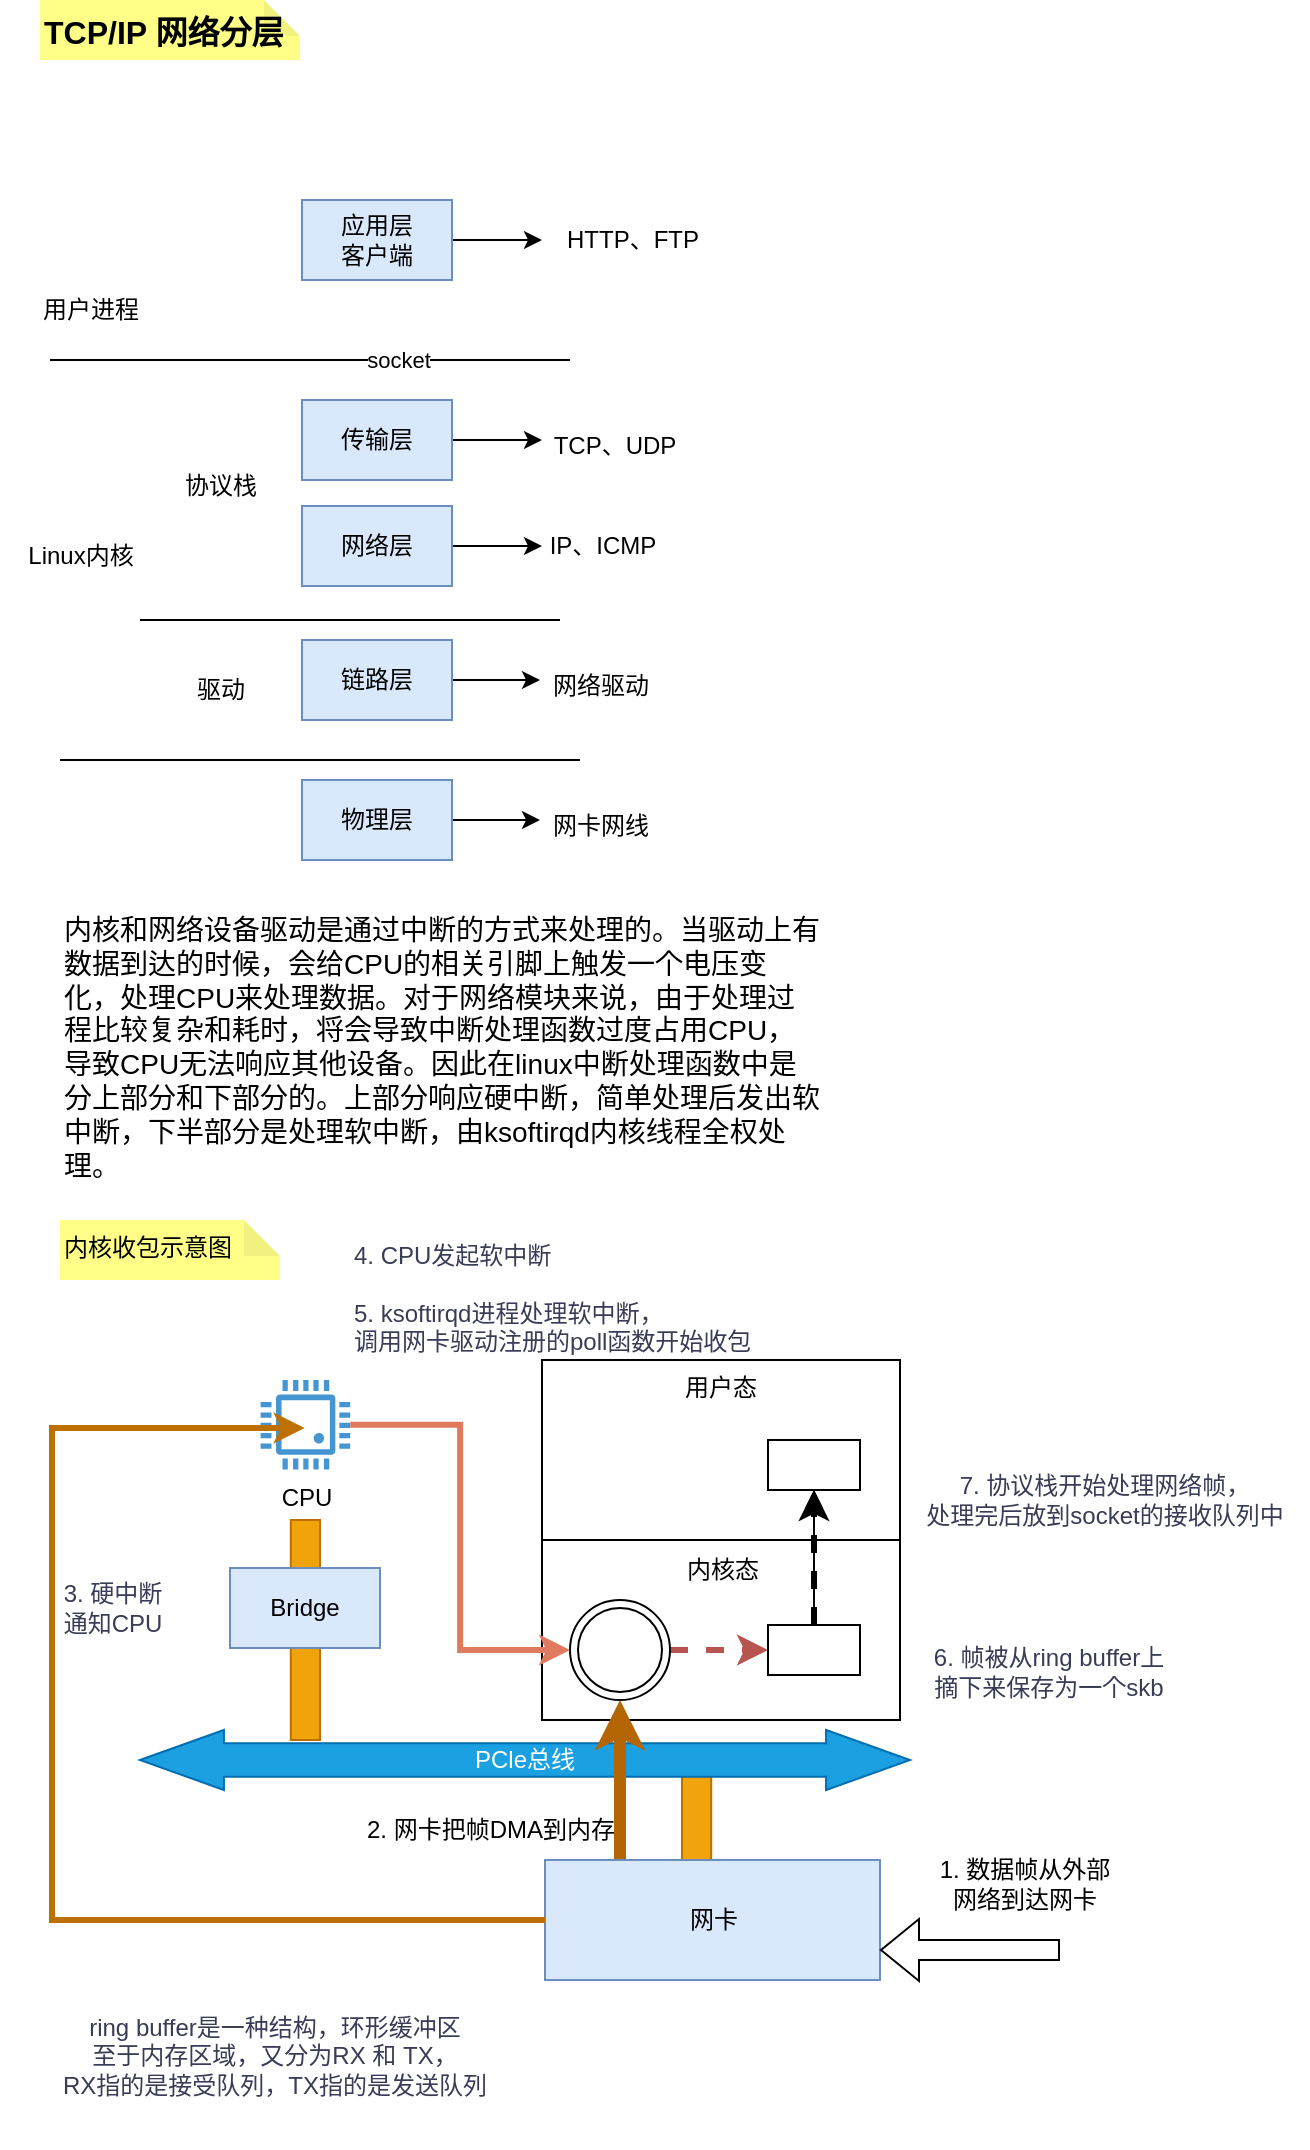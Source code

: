 <mxfile version="24.6.4" type="github">
  <diagram name="第 1 页" id="lCkcz3Zl63JNi4f7n_hy">
    <mxGraphModel dx="794" dy="420" grid="1" gridSize="6" guides="1" tooltips="1" connect="1" arrows="1" fold="1" page="1" pageScale="1" pageWidth="827" pageHeight="1169" math="0" shadow="0">
      <root>
        <mxCell id="0" />
        <mxCell id="1" parent="0" />
        <mxCell id="bQfD7yy9uqaKVajtqMiU-53" value="" style="rounded=0;whiteSpace=wrap;html=1;fillColor=#f0a30a;strokeColor=#BD7000;fontColor=#000000;" vertex="1" parent="1">
          <mxGeometry x="351" y="910" width="14.6" height="90" as="geometry" />
        </mxCell>
        <mxCell id="bQfD7yy9uqaKVajtqMiU-43" value="" style="rounded=0;whiteSpace=wrap;html=1;fillColor=#f0a30a;strokeColor=#BD7000;fontColor=#000000;" vertex="1" parent="1">
          <mxGeometry x="155.4" y="790" width="14.6" height="110" as="geometry" />
        </mxCell>
        <mxCell id="bQfD7yy9uqaKVajtqMiU-1" value="TCP/IP 网络分层" style="shape=note;whiteSpace=wrap;html=1;backgroundOutline=1;darkOpacity=0.05;fillColor=#ffff88;strokeColor=none;horizontal=1;align=left;verticalAlign=top;size=18;fontSize=16;fontStyle=1" vertex="1" parent="1">
          <mxGeometry x="30" y="30" width="130" height="30" as="geometry" />
        </mxCell>
        <mxCell id="bQfD7yy9uqaKVajtqMiU-6" style="edgeStyle=orthogonalEdgeStyle;rounded=0;orthogonalLoop=1;jettySize=auto;html=1;" edge="1" parent="1" source="bQfD7yy9uqaKVajtqMiU-3">
          <mxGeometry relative="1" as="geometry">
            <mxPoint x="281" y="150" as="targetPoint" />
          </mxGeometry>
        </mxCell>
        <mxCell id="bQfD7yy9uqaKVajtqMiU-3" value="应用层&lt;div&gt;客户端&lt;/div&gt;" style="rounded=0;whiteSpace=wrap;html=1;align=center;verticalAlign=middle;fillColor=#dae8fc;strokeColor=#6c8ebf;" vertex="1" parent="1">
          <mxGeometry x="161" y="130" width="75" height="40" as="geometry" />
        </mxCell>
        <mxCell id="bQfD7yy9uqaKVajtqMiU-4" value="" style="endArrow=none;html=1;rounded=0;" edge="1" parent="1">
          <mxGeometry width="50" height="50" relative="1" as="geometry">
            <mxPoint x="80" y="340" as="sourcePoint" />
            <mxPoint x="290" y="340" as="targetPoint" />
          </mxGeometry>
        </mxCell>
        <mxCell id="bQfD7yy9uqaKVajtqMiU-7" value="HTTP、FTP" style="text;html=1;align=center;verticalAlign=middle;resizable=0;points=[];autosize=1;strokeColor=none;fillColor=none;" vertex="1" parent="1">
          <mxGeometry x="281" y="135" width="90" height="30" as="geometry" />
        </mxCell>
        <mxCell id="bQfD7yy9uqaKVajtqMiU-8" value="用户进程" style="text;html=1;align=center;verticalAlign=middle;resizable=0;points=[];autosize=1;strokeColor=none;fillColor=none;" vertex="1" parent="1">
          <mxGeometry x="20" y="170" width="70" height="30" as="geometry" />
        </mxCell>
        <mxCell id="bQfD7yy9uqaKVajtqMiU-9" value="Linux内核" style="text;html=1;align=center;verticalAlign=middle;resizable=0;points=[];autosize=1;strokeColor=none;fillColor=none;" vertex="1" parent="1">
          <mxGeometry x="10" y="293" width="80" height="30" as="geometry" />
        </mxCell>
        <mxCell id="bQfD7yy9uqaKVajtqMiU-18" style="edgeStyle=orthogonalEdgeStyle;rounded=0;orthogonalLoop=1;jettySize=auto;html=1;" edge="1" parent="1" source="bQfD7yy9uqaKVajtqMiU-11">
          <mxGeometry relative="1" as="geometry">
            <mxPoint x="281" y="250" as="targetPoint" />
          </mxGeometry>
        </mxCell>
        <mxCell id="bQfD7yy9uqaKVajtqMiU-11" value="传输层" style="rounded=0;whiteSpace=wrap;html=1;align=center;verticalAlign=middle;fillColor=#dae8fc;strokeColor=#6c8ebf;" vertex="1" parent="1">
          <mxGeometry x="161" y="230" width="75" height="40" as="geometry" />
        </mxCell>
        <mxCell id="bQfD7yy9uqaKVajtqMiU-20" value="" style="edgeStyle=orthogonalEdgeStyle;rounded=0;orthogonalLoop=1;jettySize=auto;html=1;" edge="1" parent="1" source="bQfD7yy9uqaKVajtqMiU-12">
          <mxGeometry relative="1" as="geometry">
            <mxPoint x="281" y="303" as="targetPoint" />
          </mxGeometry>
        </mxCell>
        <mxCell id="bQfD7yy9uqaKVajtqMiU-12" value="网络层" style="rounded=0;whiteSpace=wrap;html=1;align=center;verticalAlign=middle;fillColor=#dae8fc;strokeColor=#6c8ebf;" vertex="1" parent="1">
          <mxGeometry x="161" y="283" width="75" height="40" as="geometry" />
        </mxCell>
        <mxCell id="bQfD7yy9uqaKVajtqMiU-28" style="edgeStyle=orthogonalEdgeStyle;rounded=0;orthogonalLoop=1;jettySize=auto;html=1;" edge="1" parent="1" source="bQfD7yy9uqaKVajtqMiU-13">
          <mxGeometry relative="1" as="geometry">
            <mxPoint x="280" y="370" as="targetPoint" />
          </mxGeometry>
        </mxCell>
        <mxCell id="bQfD7yy9uqaKVajtqMiU-13" value="链路层" style="rounded=0;whiteSpace=wrap;html=1;align=center;verticalAlign=middle;fillColor=#dae8fc;strokeColor=#6c8ebf;" vertex="1" parent="1">
          <mxGeometry x="161" y="350" width="75" height="40" as="geometry" />
        </mxCell>
        <mxCell id="bQfD7yy9uqaKVajtqMiU-30" style="edgeStyle=orthogonalEdgeStyle;rounded=0;orthogonalLoop=1;jettySize=auto;html=1;" edge="1" parent="1" source="bQfD7yy9uqaKVajtqMiU-14">
          <mxGeometry relative="1" as="geometry">
            <mxPoint x="280" y="440" as="targetPoint" />
          </mxGeometry>
        </mxCell>
        <mxCell id="bQfD7yy9uqaKVajtqMiU-14" value="物理层" style="rounded=0;whiteSpace=wrap;html=1;align=center;verticalAlign=middle;fillColor=#dae8fc;strokeColor=#6c8ebf;" vertex="1" parent="1">
          <mxGeometry x="161" y="420" width="75" height="40" as="geometry" />
        </mxCell>
        <mxCell id="bQfD7yy9uqaKVajtqMiU-15" value="" style="endArrow=none;html=1;rounded=0;" edge="1" parent="1">
          <mxGeometry width="50" height="50" relative="1" as="geometry">
            <mxPoint x="35" y="210" as="sourcePoint" />
            <mxPoint x="295" y="210" as="targetPoint" />
          </mxGeometry>
        </mxCell>
        <mxCell id="bQfD7yy9uqaKVajtqMiU-16" value="socket" style="edgeLabel;html=1;align=center;verticalAlign=middle;resizable=0;points=[];" vertex="1" connectable="0" parent="bQfD7yy9uqaKVajtqMiU-15">
          <mxGeometry x="-0.223" y="-3" relative="1" as="geometry">
            <mxPoint x="73" y="-3" as="offset" />
          </mxGeometry>
        </mxCell>
        <mxCell id="bQfD7yy9uqaKVajtqMiU-19" value="TCP、UDP" style="text;html=1;align=center;verticalAlign=middle;resizable=0;points=[];autosize=1;strokeColor=none;fillColor=none;" vertex="1" parent="1">
          <mxGeometry x="277" y="238" width="80" height="30" as="geometry" />
        </mxCell>
        <mxCell id="bQfD7yy9uqaKVajtqMiU-21" value="IP、ICMP" style="text;html=1;align=center;verticalAlign=middle;resizable=0;points=[];autosize=1;strokeColor=none;fillColor=none;" vertex="1" parent="1">
          <mxGeometry x="271" y="288" width="80" height="30" as="geometry" />
        </mxCell>
        <mxCell id="bQfD7yy9uqaKVajtqMiU-22" value="" style="endArrow=none;html=1;rounded=0;" edge="1" parent="1">
          <mxGeometry width="50" height="50" relative="1" as="geometry">
            <mxPoint x="40" y="410" as="sourcePoint" />
            <mxPoint x="300" y="410" as="targetPoint" />
          </mxGeometry>
        </mxCell>
        <mxCell id="bQfD7yy9uqaKVajtqMiU-24" value="协议栈" style="text;html=1;align=center;verticalAlign=middle;resizable=0;points=[];autosize=1;strokeColor=none;fillColor=none;" vertex="1" parent="1">
          <mxGeometry x="90" y="258" width="60" height="30" as="geometry" />
        </mxCell>
        <mxCell id="bQfD7yy9uqaKVajtqMiU-25" value="驱动" style="text;html=1;align=center;verticalAlign=middle;resizable=0;points=[];autosize=1;strokeColor=none;fillColor=none;" vertex="1" parent="1">
          <mxGeometry x="95" y="360" width="50" height="30" as="geometry" />
        </mxCell>
        <mxCell id="bQfD7yy9uqaKVajtqMiU-29" value="网络驱动" style="text;html=1;align=center;verticalAlign=middle;resizable=0;points=[];autosize=1;strokeColor=none;fillColor=none;" vertex="1" parent="1">
          <mxGeometry x="275" y="358" width="70" height="30" as="geometry" />
        </mxCell>
        <mxCell id="bQfD7yy9uqaKVajtqMiU-31" value="网卡网线" style="text;html=1;align=center;verticalAlign=middle;resizable=0;points=[];autosize=1;strokeColor=none;fillColor=none;" vertex="1" parent="1">
          <mxGeometry x="275" y="428" width="70" height="30" as="geometry" />
        </mxCell>
        <mxCell id="bQfD7yy9uqaKVajtqMiU-33" value="内核和网络设备驱动是通过中断的方式来处理的。当驱动上有数据到达的时候，会给CPU的相关引脚上触发一个电压变化，处理CPU来处理数据。对于网络模块来说，由于处理过程比较复杂和耗时，将会导致中断处理函数过度占用CPU，导致CPU无法响应其他设备。因此在linux中断处理函数中是分上部分和下部分的。上部分响应硬中断，简单处理后发出软中断，下半部分是处理软中断，由ksoftirqd内核线程全权处理。" style="text;html=1;align=left;verticalAlign=top;whiteSpace=wrap;rounded=0;fontSize=14;" vertex="1" parent="1">
          <mxGeometry x="40" y="480" width="380" height="150" as="geometry" />
        </mxCell>
        <mxCell id="bQfD7yy9uqaKVajtqMiU-35" value="内核收包示意图" style="shape=note;whiteSpace=wrap;html=1;backgroundOutline=1;darkOpacity=0.05;fillColor=#ffff88;strokeColor=none;horizontal=1;align=left;verticalAlign=top;size=18;" vertex="1" parent="1">
          <mxGeometry x="40" y="640" width="110" height="30" as="geometry" />
        </mxCell>
        <mxCell id="bQfD7yy9uqaKVajtqMiU-36" value="CPU" style="pointerEvents=1;shadow=0;dashed=0;html=1;strokeColor=none;fillColor=#4495D1;labelPosition=center;verticalLabelPosition=bottom;verticalAlign=top;align=center;outlineConnect=0;shape=mxgraph.veeam.cpu;" vertex="1" parent="1">
          <mxGeometry x="140.3" y="720" width="44.8" height="44.8" as="geometry" />
        </mxCell>
        <mxCell id="bQfD7yy9uqaKVajtqMiU-37" value="PCle总线" style="shape=doubleArrow;whiteSpace=wrap;html=1;arrowWidth=0.556;arrowSize=0.109;fillColor=#1ba1e2;strokeColor=#006EAF;fontColor=#ffffff;" vertex="1" parent="1">
          <mxGeometry x="80" y="895" width="385" height="30" as="geometry" />
        </mxCell>
        <mxCell id="bQfD7yy9uqaKVajtqMiU-38" value="Bridge" style="rounded=0;whiteSpace=wrap;html=1;align=center;verticalAlign=middle;fillColor=#dae8fc;strokeColor=#6c8ebf;" vertex="1" parent="1">
          <mxGeometry x="125" y="814" width="75" height="40" as="geometry" />
        </mxCell>
        <mxCell id="bQfD7yy9uqaKVajtqMiU-44" value="用户态" style="rounded=0;whiteSpace=wrap;html=1;align=center;verticalAlign=top;" vertex="1" parent="1">
          <mxGeometry x="281" y="710" width="179" height="180" as="geometry" />
        </mxCell>
        <mxCell id="bQfD7yy9uqaKVajtqMiU-46" value="" style="endArrow=none;html=1;rounded=0;entryX=1;entryY=0.5;entryDx=0;entryDy=0;exitX=0;exitY=0.5;exitDx=0;exitDy=0;" edge="1" parent="1" source="bQfD7yy9uqaKVajtqMiU-44" target="bQfD7yy9uqaKVajtqMiU-44">
          <mxGeometry width="50" height="50" relative="1" as="geometry">
            <mxPoint x="131" y="826" as="sourcePoint" />
            <mxPoint x="181" y="776" as="targetPoint" />
          </mxGeometry>
        </mxCell>
        <mxCell id="bQfD7yy9uqaKVajtqMiU-47" value="内核态" style="text;html=1;align=center;verticalAlign=middle;resizable=0;points=[];autosize=1;strokeColor=none;fillColor=none;" vertex="1" parent="1">
          <mxGeometry x="340.5" y="800" width="60" height="30" as="geometry" />
        </mxCell>
        <mxCell id="bQfD7yy9uqaKVajtqMiU-55" value="" style="edgeStyle=orthogonalEdgeStyle;rounded=0;orthogonalLoop=1;jettySize=auto;html=1;strokeWidth=3;fillColor=#f8cecc;strokeColor=#b85450;dashed=1;" edge="1" parent="1" source="bQfD7yy9uqaKVajtqMiU-49" target="bQfD7yy9uqaKVajtqMiU-50">
          <mxGeometry relative="1" as="geometry" />
        </mxCell>
        <mxCell id="bQfD7yy9uqaKVajtqMiU-49" value="" style="ellipse;shape=doubleEllipse;whiteSpace=wrap;html=1;aspect=fixed;" vertex="1" parent="1">
          <mxGeometry x="295" y="830" width="50" height="50" as="geometry" />
        </mxCell>
        <mxCell id="bQfD7yy9uqaKVajtqMiU-56" value="" style="edgeStyle=orthogonalEdgeStyle;rounded=0;orthogonalLoop=1;jettySize=auto;html=1;" edge="1" parent="1" source="bQfD7yy9uqaKVajtqMiU-50" target="bQfD7yy9uqaKVajtqMiU-51">
          <mxGeometry relative="1" as="geometry" />
        </mxCell>
        <mxCell id="bQfD7yy9uqaKVajtqMiU-57" value="" style="edgeStyle=orthogonalEdgeStyle;rounded=0;orthogonalLoop=1;jettySize=auto;html=1;strokeWidth=3;dashed=1;" edge="1" parent="1" source="bQfD7yy9uqaKVajtqMiU-50" target="bQfD7yy9uqaKVajtqMiU-51">
          <mxGeometry relative="1" as="geometry" />
        </mxCell>
        <mxCell id="bQfD7yy9uqaKVajtqMiU-50" value="" style="rounded=0;whiteSpace=wrap;html=1;align=center;verticalAlign=middle;" vertex="1" parent="1">
          <mxGeometry x="394" y="842.5" width="46" height="25" as="geometry" />
        </mxCell>
        <mxCell id="bQfD7yy9uqaKVajtqMiU-51" value="" style="rounded=0;whiteSpace=wrap;html=1;align=center;verticalAlign=middle;" vertex="1" parent="1">
          <mxGeometry x="394" y="750" width="46" height="25" as="geometry" />
        </mxCell>
        <mxCell id="bQfD7yy9uqaKVajtqMiU-54" style="edgeStyle=orthogonalEdgeStyle;rounded=0;orthogonalLoop=1;jettySize=auto;html=1;entryX=0.5;entryY=1;entryDx=0;entryDy=0;strokeWidth=6;fillColor=#fad7ac;strokeColor=#b46504;" edge="1" parent="1" source="bQfD7yy9uqaKVajtqMiU-52" target="bQfD7yy9uqaKVajtqMiU-49">
          <mxGeometry relative="1" as="geometry">
            <Array as="points">
              <mxPoint x="320" y="940" />
              <mxPoint x="320" y="940" />
            </Array>
          </mxGeometry>
        </mxCell>
        <mxCell id="bQfD7yy9uqaKVajtqMiU-52" value="网卡" style="rounded=0;whiteSpace=wrap;html=1;align=center;verticalAlign=middle;fillColor=#dae8fc;strokeColor=#6c8ebf;" vertex="1" parent="1">
          <mxGeometry x="282.5" y="960" width="167.5" height="60" as="geometry" />
        </mxCell>
        <mxCell id="bQfD7yy9uqaKVajtqMiU-59" value="" style="shape=flexArrow;endArrow=classic;html=1;rounded=0;entryX=1;entryY=0.75;entryDx=0;entryDy=0;" edge="1" parent="1" target="bQfD7yy9uqaKVajtqMiU-52">
          <mxGeometry width="50" height="50" relative="1" as="geometry">
            <mxPoint x="540" y="1005" as="sourcePoint" />
            <mxPoint x="474" y="972" as="targetPoint" />
          </mxGeometry>
        </mxCell>
        <mxCell id="bQfD7yy9uqaKVajtqMiU-60" value="1. 数据帧从外部&lt;div&gt;网络到达网卡&lt;/div&gt;" style="text;html=1;align=center;verticalAlign=middle;resizable=0;points=[];autosize=1;strokeColor=none;fillColor=none;" vertex="1" parent="1">
          <mxGeometry x="468" y="948" width="108" height="48" as="geometry" />
        </mxCell>
        <mxCell id="bQfD7yy9uqaKVajtqMiU-62" value="2. 网卡把帧DMA到内存" style="text;html=1;align=center;verticalAlign=middle;resizable=0;points=[];autosize=1;strokeColor=none;fillColor=none;" vertex="1" parent="1">
          <mxGeometry x="180" y="930" width="150" height="30" as="geometry" />
        </mxCell>
        <mxCell id="bQfD7yy9uqaKVajtqMiU-63" style="edgeStyle=orthogonalEdgeStyle;rounded=0;orthogonalLoop=1;jettySize=auto;html=1;entryX=0.491;entryY=0.536;entryDx=0;entryDy=0;entryPerimeter=0;strokeWidth=3;fillColor=#f0a30a;strokeColor=#BD7000;" edge="1" parent="1" source="bQfD7yy9uqaKVajtqMiU-52" target="bQfD7yy9uqaKVajtqMiU-36">
          <mxGeometry relative="1" as="geometry">
            <Array as="points">
              <mxPoint x="36" y="990" />
              <mxPoint x="36" y="744" />
            </Array>
          </mxGeometry>
        </mxCell>
        <mxCell id="bQfD7yy9uqaKVajtqMiU-64" value="3. 硬中断&lt;div&gt;通知CPU&lt;/div&gt;" style="text;html=1;align=center;verticalAlign=middle;resizable=0;points=[];autosize=1;strokeColor=none;fillColor=none;fontColor=#393C56;" vertex="1" parent="1">
          <mxGeometry x="30" y="810" width="72" height="48" as="geometry" />
        </mxCell>
        <mxCell id="bQfD7yy9uqaKVajtqMiU-66" style="edgeStyle=orthogonalEdgeStyle;rounded=0;orthogonalLoop=1;jettySize=auto;html=1;entryX=0;entryY=0.5;entryDx=0;entryDy=0;strokeColor=#E07A5F;fontColor=#393C56;fillColor=#F2CC8F;strokeWidth=3;" edge="1" parent="1" source="bQfD7yy9uqaKVajtqMiU-36" target="bQfD7yy9uqaKVajtqMiU-49">
          <mxGeometry relative="1" as="geometry" />
        </mxCell>
        <mxCell id="bQfD7yy9uqaKVajtqMiU-67" value="4. CPU发起软中断&lt;div&gt;&lt;br&gt;&lt;/div&gt;&lt;div&gt;5. ksoftirqd进程处理软中断，&lt;/div&gt;&lt;div&gt;调用网卡驱动注册的poll函数开始收包&lt;/div&gt;" style="text;html=1;align=left;verticalAlign=middle;resizable=0;points=[];autosize=1;strokeColor=none;fillColor=none;fontColor=#393C56;" vertex="1" parent="1">
          <mxGeometry x="185.1" y="640" width="222" height="78" as="geometry" />
        </mxCell>
        <mxCell id="bQfD7yy9uqaKVajtqMiU-68" value="6. 帧被从ring buffer上&lt;div&gt;摘下来保存为一个skb&lt;/div&gt;" style="text;html=1;align=center;verticalAlign=middle;resizable=0;points=[];autosize=1;strokeColor=none;fillColor=none;fontColor=#393C56;" vertex="1" parent="1">
          <mxGeometry x="465" y="842" width="138" height="48" as="geometry" />
        </mxCell>
        <mxCell id="bQfD7yy9uqaKVajtqMiU-69" value="7. 协议栈开始处理网络帧，&lt;div&gt;处理完后放到socket的接收队列中&lt;/div&gt;" style="text;html=1;align=center;verticalAlign=middle;resizable=0;points=[];autosize=1;strokeColor=none;fillColor=none;fontColor=#393C56;" vertex="1" parent="1">
          <mxGeometry x="460" y="756" width="204" height="48" as="geometry" />
        </mxCell>
        <mxCell id="bQfD7yy9uqaKVajtqMiU-70" value="ring buffer是一种结构，环形缓冲区&lt;div&gt;至于内存区域，又分为RX 和 TX，&lt;/div&gt;&lt;div&gt;RX指的是接受队列，TX指的是发送队列&lt;/div&gt;&lt;div&gt;&lt;br&gt;&lt;/div&gt;" style="text;html=1;align=center;verticalAlign=middle;resizable=0;points=[];autosize=1;strokeColor=none;fillColor=none;fontColor=#393C56;" vertex="1" parent="1">
          <mxGeometry x="30" y="1026" width="234" height="78" as="geometry" />
        </mxCell>
      </root>
    </mxGraphModel>
  </diagram>
</mxfile>
